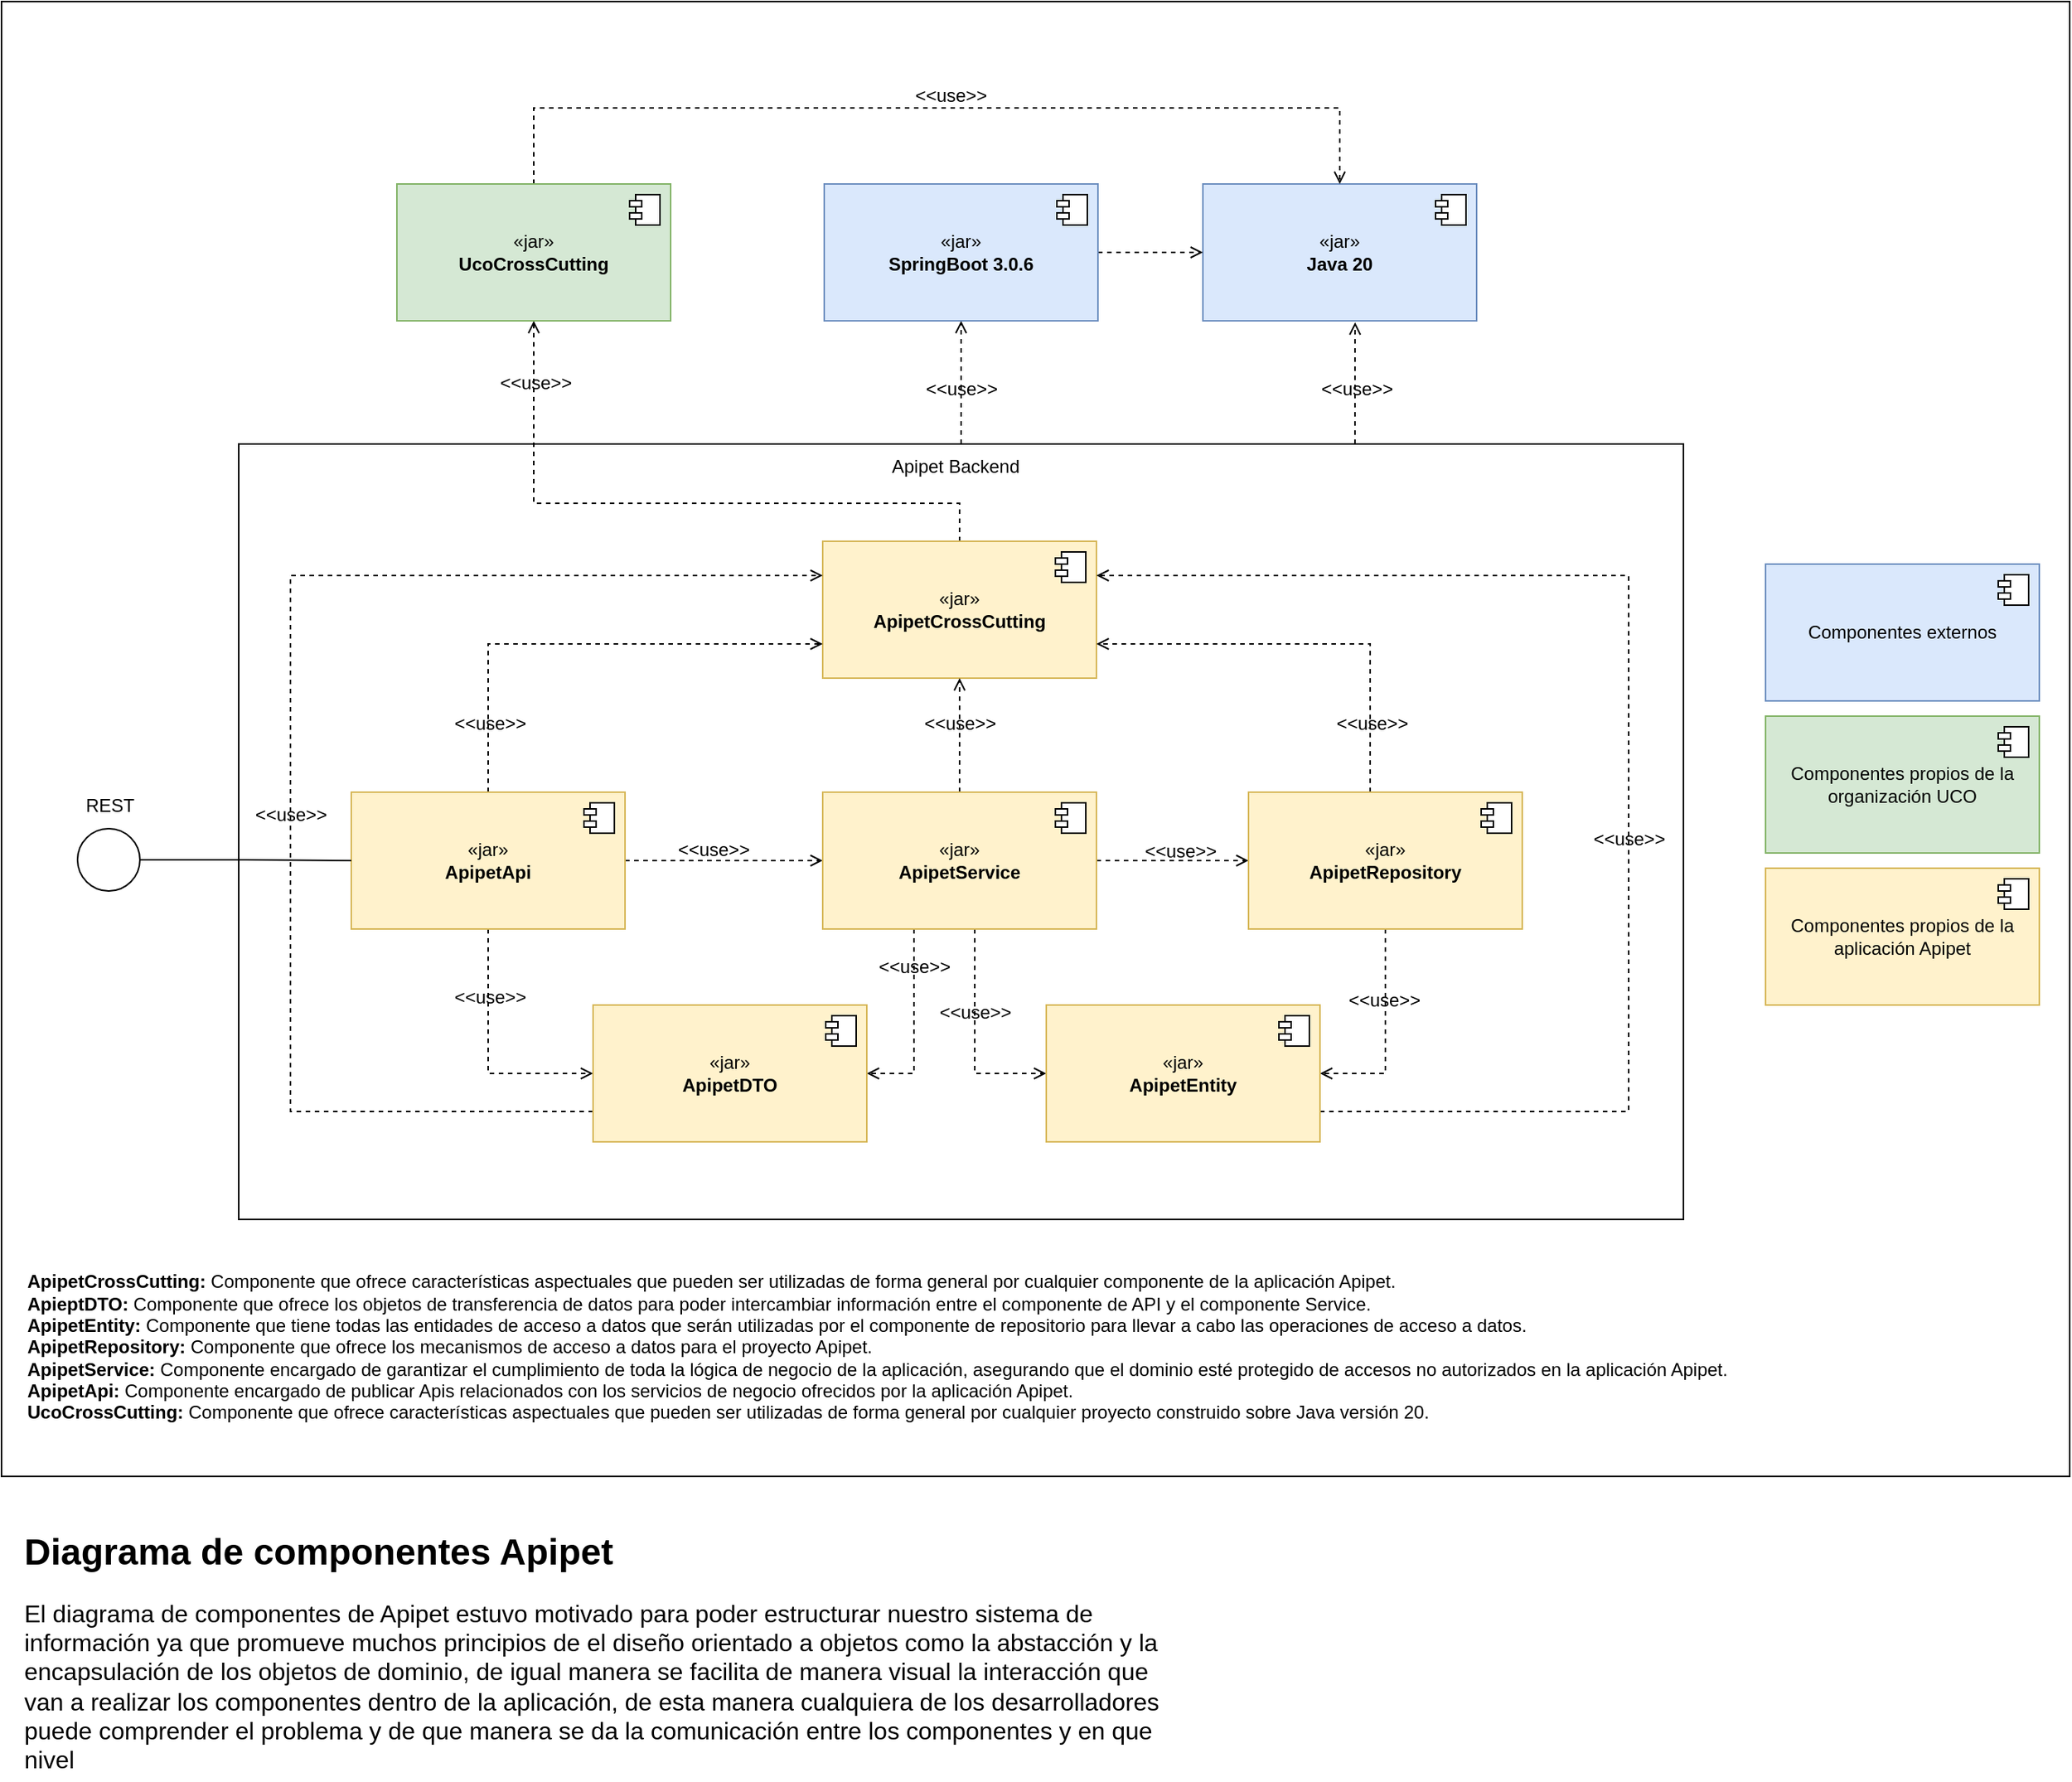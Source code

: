 <mxfile version="21.3.6" type="google">
  <diagram name="Página-1" id="PIklZzsJ2BpsdOLTz_9t">
    <mxGraphModel grid="1" page="1" gridSize="10" guides="1" tooltips="1" connect="1" arrows="1" fold="1" pageScale="1" pageWidth="827" pageHeight="1169" math="0" shadow="0">
      <root>
        <mxCell id="0" />
        <mxCell id="1" parent="0" />
        <mxCell id="p-Tx8P7YwuyTGG2r0MlX-31" style="edgeStyle=orthogonalEdgeStyle;rounded=0;orthogonalLoop=1;jettySize=auto;html=1;entryX=0.556;entryY=1.011;entryDx=0;entryDy=0;entryPerimeter=0;dashed=1;endArrow=open;endFill=0;" edge="1" parent="1" source="p-Tx8P7YwuyTGG2r0MlX-27" target="p-Tx8P7YwuyTGG2r0MlX-29">
          <mxGeometry relative="1" as="geometry">
            <Array as="points">
              <mxPoint x="1120" y="30" />
              <mxPoint x="1120" y="30" />
            </Array>
          </mxGeometry>
        </mxCell>
        <mxCell id="p-Tx8P7YwuyTGG2r0MlX-35" style="edgeStyle=orthogonalEdgeStyle;rounded=0;orthogonalLoop=1;jettySize=auto;html=1;entryX=0.5;entryY=1;entryDx=0;entryDy=0;endArrow=open;endFill=0;dashed=1;" edge="1" parent="1" source="p-Tx8P7YwuyTGG2r0MlX-27" target="p-Tx8P7YwuyTGG2r0MlX-32">
          <mxGeometry relative="1" as="geometry" />
        </mxCell>
        <mxCell id="p-Tx8P7YwuyTGG2r0MlX-27" value="" style="rounded=0;whiteSpace=wrap;html=1;fillColor=none;" vertex="1" parent="1">
          <mxGeometry x="386" y="61" width="950" height="510" as="geometry" />
        </mxCell>
        <mxCell id="p-Tx8P7YwuyTGG2r0MlX-64" style="edgeStyle=orthogonalEdgeStyle;rounded=0;orthogonalLoop=1;jettySize=auto;html=1;dashed=1;endArrow=open;endFill=0;" edge="1" parent="1" source="p-Tx8P7YwuyTGG2r0MlX-1" target="p-Tx8P7YwuyTGG2r0MlX-61">
          <mxGeometry relative="1" as="geometry">
            <Array as="points">
              <mxPoint x="860" y="100" />
              <mxPoint x="580" y="100" />
            </Array>
          </mxGeometry>
        </mxCell>
        <mxCell id="p-Tx8P7YwuyTGG2r0MlX-1" value="«jar»&lt;br&gt;&lt;b&gt;ApipetCrossCutting&lt;/b&gt;" style="html=1;dropTarget=0;whiteSpace=wrap;fillColor=#fff2cc;strokeColor=#d6b656;" vertex="1" parent="1">
          <mxGeometry x="770" y="125" width="180" height="90" as="geometry" />
        </mxCell>
        <mxCell id="p-Tx8P7YwuyTGG2r0MlX-2" value="" style="shape=module;jettyWidth=8;jettyHeight=4;" vertex="1" parent="p-Tx8P7YwuyTGG2r0MlX-1">
          <mxGeometry x="1" width="20" height="20" relative="1" as="geometry">
            <mxPoint x="-27" y="7" as="offset" />
          </mxGeometry>
        </mxCell>
        <mxCell id="p-Tx8P7YwuyTGG2r0MlX-5" style="edgeStyle=orthogonalEdgeStyle;rounded=0;orthogonalLoop=1;jettySize=auto;html=1;endArrow=open;endFill=0;dashed=1;startArrow=none;entryX=0;entryY=0.75;entryDx=0;entryDy=0;" edge="1" parent="1" source="p-Tx8P7YwuyTGG2r0MlX-3" target="p-Tx8P7YwuyTGG2r0MlX-1">
          <mxGeometry relative="1" as="geometry">
            <mxPoint x="550" y="215" as="sourcePoint" />
            <Array as="points">
              <mxPoint x="550" y="193" />
            </Array>
          </mxGeometry>
        </mxCell>
        <mxCell id="p-Tx8P7YwuyTGG2r0MlX-12" style="edgeStyle=orthogonalEdgeStyle;rounded=0;orthogonalLoop=1;jettySize=auto;html=1;entryX=0;entryY=0.5;entryDx=0;entryDy=0;endArrow=open;endFill=0;dashed=1;" edge="1" parent="1" source="p-Tx8P7YwuyTGG2r0MlX-3" target="p-Tx8P7YwuyTGG2r0MlX-8">
          <mxGeometry relative="1" as="geometry" />
        </mxCell>
        <mxCell id="p-Tx8P7YwuyTGG2r0MlX-18" style="edgeStyle=orthogonalEdgeStyle;rounded=0;orthogonalLoop=1;jettySize=auto;html=1;entryX=0;entryY=0.5;entryDx=0;entryDy=0;endArrow=open;endFill=0;dashed=1;" edge="1" parent="1" source="p-Tx8P7YwuyTGG2r0MlX-3" target="p-Tx8P7YwuyTGG2r0MlX-16">
          <mxGeometry relative="1" as="geometry" />
        </mxCell>
        <mxCell id="p-Tx8P7YwuyTGG2r0MlX-3" value="«jar»&lt;br&gt;&lt;b&gt;ApipetApi&lt;/b&gt;" style="html=1;dropTarget=0;whiteSpace=wrap;fillColor=#fff2cc;strokeColor=#d6b656;" vertex="1" parent="1">
          <mxGeometry x="460" y="290" width="180" height="90" as="geometry" />
        </mxCell>
        <mxCell id="p-Tx8P7YwuyTGG2r0MlX-4" value="" style="shape=module;jettyWidth=8;jettyHeight=4;" vertex="1" parent="p-Tx8P7YwuyTGG2r0MlX-3">
          <mxGeometry x="1" width="20" height="20" relative="1" as="geometry">
            <mxPoint x="-27" y="7" as="offset" />
          </mxGeometry>
        </mxCell>
        <mxCell id="p-Tx8P7YwuyTGG2r0MlX-13" style="edgeStyle=orthogonalEdgeStyle;rounded=0;orthogonalLoop=1;jettySize=auto;html=1;entryX=0;entryY=0.5;entryDx=0;entryDy=0;dashed=1;endArrow=open;endFill=0;" edge="1" parent="1" source="p-Tx8P7YwuyTGG2r0MlX-8" target="p-Tx8P7YwuyTGG2r0MlX-10">
          <mxGeometry relative="1" as="geometry" />
        </mxCell>
        <mxCell id="p-Tx8P7YwuyTGG2r0MlX-19" style="edgeStyle=orthogonalEdgeStyle;rounded=0;orthogonalLoop=1;jettySize=auto;html=1;entryX=1;entryY=0.5;entryDx=0;entryDy=0;endArrow=open;endFill=0;dashed=1;" edge="1" parent="1" source="p-Tx8P7YwuyTGG2r0MlX-8" target="p-Tx8P7YwuyTGG2r0MlX-16">
          <mxGeometry relative="1" as="geometry">
            <Array as="points">
              <mxPoint x="830" y="475" />
            </Array>
          </mxGeometry>
        </mxCell>
        <mxCell id="p-Tx8P7YwuyTGG2r0MlX-21" style="edgeStyle=orthogonalEdgeStyle;rounded=0;orthogonalLoop=1;jettySize=auto;html=1;entryX=0;entryY=0.5;entryDx=0;entryDy=0;endArrow=open;endFill=0;dashed=1;" edge="1" parent="1" source="p-Tx8P7YwuyTGG2r0MlX-8" target="p-Tx8P7YwuyTGG2r0MlX-14">
          <mxGeometry relative="1" as="geometry">
            <Array as="points">
              <mxPoint x="870" y="475" />
            </Array>
          </mxGeometry>
        </mxCell>
        <mxCell id="p-Tx8P7YwuyTGG2r0MlX-23" style="edgeStyle=orthogonalEdgeStyle;rounded=0;orthogonalLoop=1;jettySize=auto;html=1;entryX=0.5;entryY=1;entryDx=0;entryDy=0;endArrow=open;endFill=0;dashed=1;" edge="1" parent="1" source="p-Tx8P7YwuyTGG2r0MlX-8" target="p-Tx8P7YwuyTGG2r0MlX-1">
          <mxGeometry relative="1" as="geometry" />
        </mxCell>
        <mxCell id="p-Tx8P7YwuyTGG2r0MlX-8" value="«jar»&lt;br&gt;&lt;b&gt;ApipetService&lt;/b&gt;" style="html=1;dropTarget=0;whiteSpace=wrap;fillColor=#fff2cc;strokeColor=#d6b656;" vertex="1" parent="1">
          <mxGeometry x="770" y="290" width="180" height="90" as="geometry" />
        </mxCell>
        <mxCell id="p-Tx8P7YwuyTGG2r0MlX-9" value="" style="shape=module;jettyWidth=8;jettyHeight=4;" vertex="1" parent="p-Tx8P7YwuyTGG2r0MlX-8">
          <mxGeometry x="1" width="20" height="20" relative="1" as="geometry">
            <mxPoint x="-27" y="7" as="offset" />
          </mxGeometry>
        </mxCell>
        <mxCell id="p-Tx8P7YwuyTGG2r0MlX-22" style="edgeStyle=orthogonalEdgeStyle;rounded=0;orthogonalLoop=1;jettySize=auto;html=1;entryX=1;entryY=0.5;entryDx=0;entryDy=0;endArrow=open;endFill=0;dashed=1;" edge="1" parent="1" source="p-Tx8P7YwuyTGG2r0MlX-10" target="p-Tx8P7YwuyTGG2r0MlX-14">
          <mxGeometry relative="1" as="geometry" />
        </mxCell>
        <mxCell id="p-Tx8P7YwuyTGG2r0MlX-24" style="edgeStyle=orthogonalEdgeStyle;rounded=0;orthogonalLoop=1;jettySize=auto;html=1;entryX=1;entryY=0.75;entryDx=0;entryDy=0;dashed=1;endArrow=open;endFill=0;" edge="1" parent="1" source="p-Tx8P7YwuyTGG2r0MlX-10" target="p-Tx8P7YwuyTGG2r0MlX-1">
          <mxGeometry relative="1" as="geometry">
            <Array as="points">
              <mxPoint x="1130" y="193" />
            </Array>
          </mxGeometry>
        </mxCell>
        <mxCell id="p-Tx8P7YwuyTGG2r0MlX-10" value="«jar»&lt;br&gt;&lt;b&gt;ApipetRepository&lt;/b&gt;" style="html=1;dropTarget=0;whiteSpace=wrap;fillColor=#fff2cc;strokeColor=#d6b656;" vertex="1" parent="1">
          <mxGeometry x="1050" y="290" width="180" height="90" as="geometry" />
        </mxCell>
        <mxCell id="p-Tx8P7YwuyTGG2r0MlX-11" value="" style="shape=module;jettyWidth=8;jettyHeight=4;" vertex="1" parent="p-Tx8P7YwuyTGG2r0MlX-10">
          <mxGeometry x="1" width="20" height="20" relative="1" as="geometry">
            <mxPoint x="-27" y="7" as="offset" />
          </mxGeometry>
        </mxCell>
        <mxCell id="p-Tx8P7YwuyTGG2r0MlX-26" style="edgeStyle=orthogonalEdgeStyle;rounded=0;orthogonalLoop=1;jettySize=auto;html=1;entryX=1;entryY=0.25;entryDx=0;entryDy=0;dashed=1;endArrow=open;endFill=0;" edge="1" parent="1" source="p-Tx8P7YwuyTGG2r0MlX-14" target="p-Tx8P7YwuyTGG2r0MlX-1">
          <mxGeometry relative="1" as="geometry">
            <Array as="points">
              <mxPoint x="1300" y="500" />
              <mxPoint x="1300" y="148" />
            </Array>
          </mxGeometry>
        </mxCell>
        <mxCell id="p-Tx8P7YwuyTGG2r0MlX-14" value="«jar»&lt;br&gt;&lt;b&gt;ApipetEntity&lt;/b&gt;" style="html=1;dropTarget=0;whiteSpace=wrap;fillColor=#fff2cc;strokeColor=#d6b656;" vertex="1" parent="1">
          <mxGeometry x="917" y="430" width="180" height="90" as="geometry" />
        </mxCell>
        <mxCell id="p-Tx8P7YwuyTGG2r0MlX-15" value="" style="shape=module;jettyWidth=8;jettyHeight=4;" vertex="1" parent="p-Tx8P7YwuyTGG2r0MlX-14">
          <mxGeometry x="1" width="20" height="20" relative="1" as="geometry">
            <mxPoint x="-27" y="7" as="offset" />
          </mxGeometry>
        </mxCell>
        <mxCell id="p-Tx8P7YwuyTGG2r0MlX-25" style="edgeStyle=orthogonalEdgeStyle;rounded=0;orthogonalLoop=1;jettySize=auto;html=1;entryX=0;entryY=0.25;entryDx=0;entryDy=0;dashed=1;endArrow=open;endFill=0;" edge="1" parent="1" source="p-Tx8P7YwuyTGG2r0MlX-16" target="p-Tx8P7YwuyTGG2r0MlX-1">
          <mxGeometry relative="1" as="geometry">
            <Array as="points">
              <mxPoint x="420" y="500" />
              <mxPoint x="420" y="148" />
            </Array>
          </mxGeometry>
        </mxCell>
        <mxCell id="p-Tx8P7YwuyTGG2r0MlX-16" value="«jar»&lt;br&gt;&lt;b&gt;ApipetDTO&lt;/b&gt;" style="html=1;dropTarget=0;whiteSpace=wrap;fillColor=#fff2cc;strokeColor=#d6b656;" vertex="1" parent="1">
          <mxGeometry x="619" y="430" width="180" height="90" as="geometry" />
        </mxCell>
        <mxCell id="p-Tx8P7YwuyTGG2r0MlX-17" value="" style="shape=module;jettyWidth=8;jettyHeight=4;" vertex="1" parent="p-Tx8P7YwuyTGG2r0MlX-16">
          <mxGeometry x="1" width="20" height="20" relative="1" as="geometry">
            <mxPoint x="-27" y="7" as="offset" />
          </mxGeometry>
        </mxCell>
        <mxCell id="p-Tx8P7YwuyTGG2r0MlX-28" value="Apipet Backend" style="text;html=1;align=center;verticalAlign=middle;resizable=0;points=[];autosize=1;strokeColor=none;fillColor=none;" vertex="1" parent="1">
          <mxGeometry x="802" y="61" width="110" height="30" as="geometry" />
        </mxCell>
        <mxCell id="p-Tx8P7YwuyTGG2r0MlX-29" value="«jar»&lt;br&gt;&lt;b&gt;Java 20&lt;/b&gt;" style="html=1;dropTarget=0;whiteSpace=wrap;fillColor=#dae8fc;strokeColor=#6c8ebf;" vertex="1" parent="1">
          <mxGeometry x="1020" y="-110" width="180" height="90" as="geometry" />
        </mxCell>
        <mxCell id="p-Tx8P7YwuyTGG2r0MlX-30" value="" style="shape=module;jettyWidth=8;jettyHeight=4;" vertex="1" parent="p-Tx8P7YwuyTGG2r0MlX-29">
          <mxGeometry x="1" width="20" height="20" relative="1" as="geometry">
            <mxPoint x="-27" y="7" as="offset" />
          </mxGeometry>
        </mxCell>
        <mxCell id="p-Tx8P7YwuyTGG2r0MlX-34" style="edgeStyle=orthogonalEdgeStyle;rounded=0;orthogonalLoop=1;jettySize=auto;html=1;entryX=0;entryY=0.5;entryDx=0;entryDy=0;dashed=1;endArrow=open;endFill=0;" edge="1" parent="1" source="p-Tx8P7YwuyTGG2r0MlX-32" target="p-Tx8P7YwuyTGG2r0MlX-29">
          <mxGeometry relative="1" as="geometry" />
        </mxCell>
        <mxCell id="p-Tx8P7YwuyTGG2r0MlX-32" value="«jar»&lt;br&gt;&lt;b&gt;SpringBoot 3.0.6&lt;/b&gt;" style="html=1;dropTarget=0;whiteSpace=wrap;fillColor=#dae8fc;strokeColor=#6c8ebf;" vertex="1" parent="1">
          <mxGeometry x="771" y="-110" width="180" height="90" as="geometry" />
        </mxCell>
        <mxCell id="p-Tx8P7YwuyTGG2r0MlX-33" value="" style="shape=module;jettyWidth=8;jettyHeight=4;" vertex="1" parent="p-Tx8P7YwuyTGG2r0MlX-32">
          <mxGeometry x="1" width="20" height="20" relative="1" as="geometry">
            <mxPoint x="-27" y="7" as="offset" />
          </mxGeometry>
        </mxCell>
        <mxCell id="p-Tx8P7YwuyTGG2r0MlX-48" value="&amp;lt;&amp;lt;use&amp;gt;&amp;gt;" style="text;html=1;align=center;verticalAlign=middle;resizable=0;points=[];autosize=1;strokeColor=none;fillColor=none;" vertex="1" parent="1">
          <mxGeometry x="516" y="230" width="70" height="30" as="geometry" />
        </mxCell>
        <mxCell id="p-Tx8P7YwuyTGG2r0MlX-49" value="&amp;lt;&amp;lt;use&amp;gt;&amp;gt;" style="text;html=1;align=center;verticalAlign=middle;resizable=0;points=[];autosize=1;strokeColor=none;fillColor=none;" vertex="1" parent="1">
          <mxGeometry x="825" y="230" width="70" height="30" as="geometry" />
        </mxCell>
        <mxCell id="p-Tx8P7YwuyTGG2r0MlX-50" value="&amp;lt;&amp;lt;use&amp;gt;&amp;gt;" style="text;html=1;align=center;verticalAlign=middle;resizable=0;points=[];autosize=1;strokeColor=none;fillColor=none;" vertex="1" parent="1">
          <mxGeometry x="1096" y="230" width="70" height="30" as="geometry" />
        </mxCell>
        <mxCell id="p-Tx8P7YwuyTGG2r0MlX-51" value="&amp;lt;&amp;lt;use&amp;gt;&amp;gt;" style="text;html=1;align=center;verticalAlign=middle;resizable=0;points=[];autosize=1;strokeColor=none;fillColor=none;" vertex="1" parent="1">
          <mxGeometry x="663" y="313" width="70" height="30" as="geometry" />
        </mxCell>
        <mxCell id="p-Tx8P7YwuyTGG2r0MlX-52" value="&amp;lt;&amp;lt;use&amp;gt;&amp;gt;" style="text;html=1;align=center;verticalAlign=middle;resizable=0;points=[];autosize=1;strokeColor=none;fillColor=none;" vertex="1" parent="1">
          <mxGeometry x="970" y="314" width="70" height="30" as="geometry" />
        </mxCell>
        <mxCell id="p-Tx8P7YwuyTGG2r0MlX-53" value="&amp;lt;&amp;lt;use&amp;gt;&amp;gt;" style="text;html=1;align=center;verticalAlign=middle;resizable=0;points=[];autosize=1;strokeColor=none;fillColor=none;" vertex="1" parent="1">
          <mxGeometry x="516" y="410" width="70" height="30" as="geometry" />
        </mxCell>
        <mxCell id="p-Tx8P7YwuyTGG2r0MlX-54" value="&amp;lt;&amp;lt;use&amp;gt;&amp;gt;" style="text;html=1;align=center;verticalAlign=middle;resizable=0;points=[];autosize=1;strokeColor=none;fillColor=none;" vertex="1" parent="1">
          <mxGeometry x="795" y="390" width="70" height="30" as="geometry" />
        </mxCell>
        <mxCell id="p-Tx8P7YwuyTGG2r0MlX-55" value="&amp;lt;&amp;lt;use&amp;gt;&amp;gt;" style="text;html=1;align=center;verticalAlign=middle;resizable=0;points=[];autosize=1;strokeColor=none;fillColor=none;" vertex="1" parent="1">
          <mxGeometry x="835" y="420" width="70" height="30" as="geometry" />
        </mxCell>
        <mxCell id="p-Tx8P7YwuyTGG2r0MlX-56" value="&amp;lt;&amp;lt;use&amp;gt;&amp;gt;" style="text;html=1;align=center;verticalAlign=middle;resizable=0;points=[];autosize=1;strokeColor=none;fillColor=none;" vertex="1" parent="1">
          <mxGeometry x="1104" y="412" width="70" height="30" as="geometry" />
        </mxCell>
        <mxCell id="p-Tx8P7YwuyTGG2r0MlX-57" value="&amp;lt;&amp;lt;use&amp;gt;&amp;gt;" style="text;html=1;align=center;verticalAlign=middle;resizable=0;points=[];autosize=1;strokeColor=none;fillColor=none;" vertex="1" parent="1">
          <mxGeometry x="1265" y="306" width="70" height="30" as="geometry" />
        </mxCell>
        <mxCell id="p-Tx8P7YwuyTGG2r0MlX-58" value="&amp;lt;&amp;lt;use&amp;gt;&amp;gt;" style="text;html=1;align=center;verticalAlign=middle;resizable=0;points=[];autosize=1;strokeColor=none;fillColor=none;" vertex="1" parent="1">
          <mxGeometry x="385" y="290" width="70" height="30" as="geometry" />
        </mxCell>
        <mxCell id="p-Tx8P7YwuyTGG2r0MlX-59" value="&amp;lt;&amp;lt;use&amp;gt;&amp;gt;" style="text;html=1;align=center;verticalAlign=middle;resizable=0;points=[];autosize=1;strokeColor=none;fillColor=none;" vertex="1" parent="1">
          <mxGeometry x="826" y="10" width="70" height="30" as="geometry" />
        </mxCell>
        <mxCell id="p-Tx8P7YwuyTGG2r0MlX-60" value="&amp;lt;&amp;lt;use&amp;gt;&amp;gt;" style="text;html=1;align=center;verticalAlign=middle;resizable=0;points=[];autosize=1;strokeColor=none;fillColor=none;" vertex="1" parent="1">
          <mxGeometry x="1086" y="10" width="70" height="30" as="geometry" />
        </mxCell>
        <mxCell id="p-Tx8P7YwuyTGG2r0MlX-67" style="edgeStyle=orthogonalEdgeStyle;rounded=0;orthogonalLoop=1;jettySize=auto;html=1;entryX=0.5;entryY=0;entryDx=0;entryDy=0;dashed=1;endArrow=open;endFill=0;" edge="1" parent="1" source="p-Tx8P7YwuyTGG2r0MlX-61" target="p-Tx8P7YwuyTGG2r0MlX-29">
          <mxGeometry relative="1" as="geometry">
            <Array as="points">
              <mxPoint x="580" y="-160" />
              <mxPoint x="1110" y="-160" />
            </Array>
          </mxGeometry>
        </mxCell>
        <mxCell id="p-Tx8P7YwuyTGG2r0MlX-61" value="«jar»&lt;br&gt;&lt;b&gt;UcoCrossCutting&lt;/b&gt;" style="html=1;dropTarget=0;whiteSpace=wrap;fillColor=#d5e8d4;strokeColor=#82b366;" vertex="1" parent="1">
          <mxGeometry x="490" y="-110" width="180" height="90" as="geometry" />
        </mxCell>
        <mxCell id="p-Tx8P7YwuyTGG2r0MlX-62" value="" style="shape=module;jettyWidth=8;jettyHeight=4;" vertex="1" parent="p-Tx8P7YwuyTGG2r0MlX-61">
          <mxGeometry x="1" width="20" height="20" relative="1" as="geometry">
            <mxPoint x="-27" y="7" as="offset" />
          </mxGeometry>
        </mxCell>
        <mxCell id="p-Tx8P7YwuyTGG2r0MlX-65" value="&amp;lt;&amp;lt;use&amp;gt;&amp;gt;" style="text;html=1;align=center;verticalAlign=middle;resizable=0;points=[];autosize=1;strokeColor=none;fillColor=none;" vertex="1" parent="1">
          <mxGeometry x="546" y="6" width="70" height="30" as="geometry" />
        </mxCell>
        <mxCell id="p-Tx8P7YwuyTGG2r0MlX-68" value="&amp;lt;&amp;lt;use&amp;gt;&amp;gt;" style="text;html=1;align=center;verticalAlign=middle;resizable=0;points=[];autosize=1;strokeColor=none;fillColor=none;" vertex="1" parent="1">
          <mxGeometry x="819" y="-183" width="70" height="30" as="geometry" />
        </mxCell>
        <mxCell id="p-Tx8P7YwuyTGG2r0MlX-71" style="edgeStyle=orthogonalEdgeStyle;rounded=0;orthogonalLoop=1;jettySize=auto;html=1;entryX=0;entryY=0.5;entryDx=0;entryDy=0;endArrow=none;endFill=0;" edge="1" parent="1" source="p-Tx8P7YwuyTGG2r0MlX-70" target="p-Tx8P7YwuyTGG2r0MlX-3">
          <mxGeometry relative="1" as="geometry" />
        </mxCell>
        <mxCell id="p-Tx8P7YwuyTGG2r0MlX-70" value="" style="ellipse;whiteSpace=wrap;html=1;aspect=fixed;" vertex="1" parent="1">
          <mxGeometry x="280" y="314" width="41" height="41" as="geometry" />
        </mxCell>
        <mxCell id="p-Tx8P7YwuyTGG2r0MlX-72" value="REST" style="text;html=1;align=center;verticalAlign=middle;resizable=0;points=[];autosize=1;strokeColor=none;fillColor=none;" vertex="1" parent="1">
          <mxGeometry x="270.5" y="284" width="60" height="30" as="geometry" />
        </mxCell>
        <mxCell id="p-Tx8P7YwuyTGG2r0MlX-73" value="&lt;span style=&quot;border-color: var(--border-color);&quot;&gt;&lt;b style=&quot;border-color: var(--border-color); text-align: center;&quot;&gt;ApipetCrossCutting:&amp;nbsp;&lt;/b&gt;Componente que ofrece características aspectuales que pueden ser utilizadas de forma general por cualquier componente de la aplicación Apipet.&lt;br&gt;&lt;b&gt;ApieptDTO:&amp;nbsp;&lt;/b&gt;Componente que ofrece los objetos de transferencia de datos para poder intercambiar información entre el componente de API y el componente Service.&lt;br&gt;&lt;div style=&quot;text-align: left;&quot;&gt;&lt;b style=&quot;background-color: initial; border-color: var(--border-color); text-align: center;&quot;&gt;ApipetEntity:&amp;nbsp;&lt;/b&gt;&lt;span style=&quot;background-color: initial;&quot;&gt;Componente que tiene todas las entidades de acceso a datos que serán utilizadas por el componente de repositorio para llevar a cabo las operaciones de acceso a datos.&lt;/span&gt;&lt;/div&gt;&lt;b&gt;Apipet&lt;/b&gt;&lt;b style=&quot;border-color: var(--border-color); text-align: center;&quot;&gt;Repository:&amp;nbsp;&lt;/b&gt;Componente que ofrece los mecanismos de acceso a datos para el proyecto Apipet.&lt;br&gt;&lt;b&gt;Apipet&lt;/b&gt;&lt;b style=&quot;font-weight: bold; border-color: var(--border-color); text-align: center;&quot;&gt;Service:&amp;nbsp;&lt;/b&gt;Componente encargado de garantizar el cumplimiento de toda la lógica de negocio de la aplicación, asegurando que el dominio esté protegido de accesos no autorizados en la aplicación Apipet.&lt;br&gt;&lt;b&gt;ApipetApi:&amp;nbsp;&lt;/b&gt;&lt;/span&gt;Componente encargado de publicar Apis relacionados con los servicios de negocio ofrecidos por la aplicación Apipet.&lt;br&gt;&lt;b style=&quot;border-color: var(--border-color);&quot;&gt;UcoCrossCutting:&amp;nbsp;&lt;/b&gt;Componente que ofrece características aspectuales que pueden ser utilizadas de forma general por cualquier proyecto construido sobre Java versión 20." style="text;html=1;align=left;verticalAlign=middle;resizable=0;points=[];autosize=1;strokeColor=none;fillColor=none;" vertex="1" parent="1">
          <mxGeometry x="245" y="600" width="1140" height="110" as="geometry" />
        </mxCell>
        <mxCell id="p-Tx8P7YwuyTGG2r0MlX-74" value="Componentes externos" style="html=1;dropTarget=0;whiteSpace=wrap;fillColor=#dae8fc;strokeColor=#6c8ebf;" vertex="1" parent="1">
          <mxGeometry x="1390" y="140" width="180" height="90" as="geometry" />
        </mxCell>
        <mxCell id="p-Tx8P7YwuyTGG2r0MlX-75" value="" style="shape=module;jettyWidth=8;jettyHeight=4;" vertex="1" parent="p-Tx8P7YwuyTGG2r0MlX-74">
          <mxGeometry x="1" width="20" height="20" relative="1" as="geometry">
            <mxPoint x="-27" y="7" as="offset" />
          </mxGeometry>
        </mxCell>
        <mxCell id="p-Tx8P7YwuyTGG2r0MlX-76" value="Componentes propios de la organización UCO" style="html=1;dropTarget=0;whiteSpace=wrap;fillColor=#d5e8d4;strokeColor=#82b366;" vertex="1" parent="1">
          <mxGeometry x="1390" y="240" width="180" height="90" as="geometry" />
        </mxCell>
        <mxCell id="p-Tx8P7YwuyTGG2r0MlX-77" value="" style="shape=module;jettyWidth=8;jettyHeight=4;" vertex="1" parent="p-Tx8P7YwuyTGG2r0MlX-76">
          <mxGeometry x="1" width="20" height="20" relative="1" as="geometry">
            <mxPoint x="-27" y="7" as="offset" />
          </mxGeometry>
        </mxCell>
        <mxCell id="p-Tx8P7YwuyTGG2r0MlX-78" value="Componentes propios de la aplicación Apipet" style="html=1;dropTarget=0;whiteSpace=wrap;fillColor=#fff2cc;strokeColor=#d6b656;" vertex="1" parent="1">
          <mxGeometry x="1390" y="340" width="180" height="90" as="geometry" />
        </mxCell>
        <mxCell id="p-Tx8P7YwuyTGG2r0MlX-79" value="" style="shape=module;jettyWidth=8;jettyHeight=4;" vertex="1" parent="p-Tx8P7YwuyTGG2r0MlX-78">
          <mxGeometry x="1" width="20" height="20" relative="1" as="geometry">
            <mxPoint x="-27" y="7" as="offset" />
          </mxGeometry>
        </mxCell>
        <mxCell id="X-4W9-hy-lsw7WwiRjze-3" value="" style="rounded=0;whiteSpace=wrap;html=1;fillColor=none;" vertex="1" parent="1">
          <mxGeometry x="230" y="-230" width="1360" height="970" as="geometry" />
        </mxCell>
        <mxCell id="X-4W9-hy-lsw7WwiRjze-4" value="&lt;h1&gt;Diagrama de componentes Apipet&lt;/h1&gt;&lt;p style=&quot;font-size: 16px;&quot;&gt;El diagrama de componentes de Apipet estuvo motivado para poder estructurar nuestro sistema de información ya que promueve muchos principios de el diseño orientado a objetos como la abstacción y la encapsulación de los objetos de dominio, de igual manera se facilita de manera visual la interacción que van a realizar los componentes dentro de la aplicación, de esta manera cualquiera de los desarrolladores puede comprender el problema y de que manera se da la comunicación entre los componentes y en que nivel&lt;/p&gt;" style="text;html=1;strokeColor=none;fillColor=none;spacing=5;spacingTop=-20;whiteSpace=wrap;overflow=hidden;rounded=0;" vertex="1" parent="1">
          <mxGeometry x="240" y="770" width="770" height="170" as="geometry" />
        </mxCell>
      </root>
    </mxGraphModel>
  </diagram>
</mxfile>
